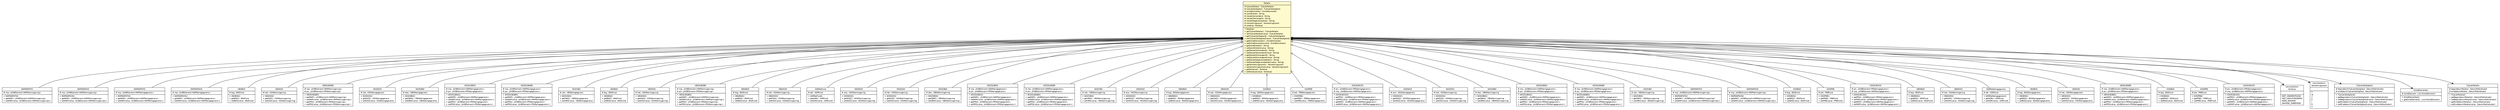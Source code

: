 #!/usr/local/bin/dot
#
# Class diagram 
# Generated by UMLGraph version R5_6-24-gf6e263 (http://www.umlgraph.org/)
#

digraph G {
	edge [fontname="Helvetica",fontsize=10,labelfontname="Helvetica",labelfontsize=10];
	node [fontname="Helvetica",fontsize=10,shape=plaintext];
	nodesep=0.25;
	ranksep=0.5;
	// nl.egem.stuf.sector.bg._0204.NNPAntwoord.NNPNNPHFD
	c186226 [label=<<table title="nl.egem.stuf.sector.bg._0204.NNPAntwoord.NNPNNPHFD" border="0" cellborder="1" cellspacing="0" cellpadding="2" port="p" href="./NNPAntwoord.NNPNNPHFD.html">
		<tr><td><table border="0" cellspacing="0" cellpadding="1">
<tr><td align="center" balign="center"> NNPNNPHFD </td></tr>
		</table></td></tr>
		<tr><td><table border="0" cellspacing="0" cellpadding="1">
<tr><td align="left" balign="left"> # nnp : JAXBElement&lt;NNPKennisgeving&gt; </td></tr>
		</table></td></tr>
		<tr><td><table border="0" cellspacing="0" cellpadding="1">
<tr><td align="left" balign="left"> + NNPNNPHFD() </td></tr>
<tr><td align="left" balign="left"> + getNNP() : JAXBElement&lt;NNPKennisgeving&gt; </td></tr>
<tr><td align="left" balign="left"> + setNNP(value : JAXBElement&lt;NNPKennisgeving&gt;) </td></tr>
		</table></td></tr>
		</table>>, URL="./NNPAntwoord.NNPNNPHFD.html", fontname="Helvetica", fontcolor="black", fontsize=10.0];
	// nl.egem.stuf.sector.bg._0204.NNPAntwoord.NNPNNPNVN
	c186227 [label=<<table title="nl.egem.stuf.sector.bg._0204.NNPAntwoord.NNPNNPNVN" border="0" cellborder="1" cellspacing="0" cellpadding="2" port="p" href="./NNPAntwoord.NNPNNPNVN.html">
		<tr><td><table border="0" cellspacing="0" cellpadding="1">
<tr><td align="center" balign="center"> NNPNNPNVN </td></tr>
		</table></td></tr>
		<tr><td><table border="0" cellspacing="0" cellpadding="1">
<tr><td align="left" balign="left"> # nnp : JAXBElement&lt;NNPKennisgeving&gt; </td></tr>
		</table></td></tr>
		<tr><td><table border="0" cellspacing="0" cellpadding="1">
<tr><td align="left" balign="left"> + NNPNNPNVN() </td></tr>
<tr><td align="left" balign="left"> + getNNP() : JAXBElement&lt;NNPKennisgeving&gt; </td></tr>
<tr><td align="left" balign="left"> + setNNP(value : JAXBElement&lt;NNPKennisgeving&gt;) </td></tr>
		</table></td></tr>
		</table>>, URL="./NNPAntwoord.NNPNNPNVN.html", fontname="Helvetica", fontcolor="black", fontsize=10.0];
	// nl.egem.stuf.sector.bg._0204.NNPKennisgeving.NNPNNPHFD
	c186241 [label=<<table title="nl.egem.stuf.sector.bg._0204.NNPKennisgeving.NNPNNPHFD" border="0" cellborder="1" cellspacing="0" cellpadding="2" port="p" href="./NNPKennisgeving.NNPNNPHFD.html">
		<tr><td><table border="0" cellspacing="0" cellpadding="1">
<tr><td align="center" balign="center"> NNPNNPHFD </td></tr>
		</table></td></tr>
		<tr><td><table border="0" cellspacing="0" cellpadding="1">
<tr><td align="left" balign="left"> # nnp : JAXBElement&lt;NNPKerngegevens&gt; </td></tr>
		</table></td></tr>
		<tr><td><table border="0" cellspacing="0" cellpadding="1">
<tr><td align="left" balign="left"> + NNPNNPHFD() </td></tr>
<tr><td align="left" balign="left"> + getNNP() : JAXBElement&lt;NNPKerngegevens&gt; </td></tr>
<tr><td align="left" balign="left"> + setNNP(value : JAXBElement&lt;NNPKerngegevens&gt;) </td></tr>
		</table></td></tr>
		</table>>, URL="./NNPKennisgeving.NNPNNPHFD.html", fontname="Helvetica", fontcolor="black", fontsize=10.0];
	// nl.egem.stuf.sector.bg._0204.NNPKennisgeving.NNPNNPNVN
	c186242 [label=<<table title="nl.egem.stuf.sector.bg._0204.NNPKennisgeving.NNPNNPNVN" border="0" cellborder="1" cellspacing="0" cellpadding="2" port="p" href="./NNPKennisgeving.NNPNNPNVN.html">
		<tr><td><table border="0" cellspacing="0" cellpadding="1">
<tr><td align="center" balign="center"> NNPNNPNVN </td></tr>
		</table></td></tr>
		<tr><td><table border="0" cellspacing="0" cellpadding="1">
<tr><td align="left" balign="left"> # nnp : JAXBElement&lt;NNPKerngegevens&gt; </td></tr>
		</table></td></tr>
		<tr><td><table border="0" cellspacing="0" cellpadding="1">
<tr><td align="left" balign="left"> + NNPNNPNVN() </td></tr>
<tr><td align="left" balign="left"> + getNNP() : JAXBElement&lt;NNPKerngegevens&gt; </td></tr>
<tr><td align="left" balign="left"> + setNNP(value : JAXBElement&lt;NNPKerngegevens&gt;) </td></tr>
		</table></td></tr>
		</table>>, URL="./NNPKennisgeving.NNPNNPNVN.html", fontname="Helvetica", fontcolor="black", fontsize=10.0];
	// nl.egem.stuf.sector.bg._0204.VBOVraag.VBOBSG
	c186251 [label=<<table title="nl.egem.stuf.sector.bg._0204.VBOVraag.VBOBSG" border="0" cellborder="1" cellspacing="0" cellpadding="2" port="p" href="./VBOVraag.VBOBSG.html">
		<tr><td><table border="0" cellspacing="0" cellpadding="1">
<tr><td align="center" balign="center"> VBOBSG </td></tr>
		</table></td></tr>
		<tr><td><table border="0" cellspacing="0" cellpadding="1">
<tr><td align="left" balign="left"> # bsg : BSGFund </td></tr>
		</table></td></tr>
		<tr><td><table border="0" cellspacing="0" cellpadding="1">
<tr><td align="left" balign="left"> + VBOBSG() </td></tr>
<tr><td align="left" balign="left"> + getBSG() : BSGFund </td></tr>
<tr><td align="left" balign="left"> + setBSG(value : BSGFund) </td></tr>
		</table></td></tr>
		</table>>, URL="./VBOVraag.VBOBSG.html", fontname="Helvetica", fontcolor="black", fontsize=10.0];
	// nl.egem.stuf.sector.bg._0204.VBOVraag.VBOKDO
	c186252 [label=<<table title="nl.egem.stuf.sector.bg._0204.VBOVraag.VBOKDO" border="0" cellborder="1" cellspacing="0" cellpadding="2" port="p" href="./VBOVraag.VBOKDO.html">
		<tr><td><table border="0" cellspacing="0" cellpadding="1">
<tr><td align="center" balign="center"> VBOKDO </td></tr>
		</table></td></tr>
		<tr><td><table border="0" cellspacing="0" cellpadding="1">
<tr><td align="left" balign="left"> # kdo : KDOKennisgeving </td></tr>
		</table></td></tr>
		<tr><td><table border="0" cellspacing="0" cellpadding="1">
<tr><td align="left" balign="left"> + VBOKDO() </td></tr>
<tr><td align="left" balign="left"> + getKDO() : KDOKennisgeving </td></tr>
<tr><td align="left" balign="left"> + setKDO(value : KDOKennisgeving) </td></tr>
		</table></td></tr>
		</table>>, URL="./VBOVraag.VBOKDO.html", fontname="Helvetica", fontcolor="black", fontsize=10.0];
	// nl.egem.stuf.sector.bg._0204.VBOVraag.VBOSUBGBR
	c186253 [label=<<table title="nl.egem.stuf.sector.bg._0204.VBOVraag.VBOSUBGBR" border="0" cellborder="1" cellspacing="0" cellpadding="2" port="p" href="./VBOVraag.VBOSUBGBR.html">
		<tr><td><table border="0" cellspacing="0" cellpadding="1">
<tr><td align="center" balign="center"> VBOSUBGBR </td></tr>
		</table></td></tr>
		<tr><td><table border="0" cellspacing="0" cellpadding="1">
<tr><td align="left" balign="left"> # nnp : JAXBElement&lt;NNPKennisgeving&gt; </td></tr>
<tr><td align="left" balign="left"> # prs : JAXBElement&lt;PRSKennisgeving&gt; </td></tr>
		</table></td></tr>
		<tr><td><table border="0" cellspacing="0" cellpadding="1">
<tr><td align="left" balign="left"> + VBOSUBGBR() </td></tr>
<tr><td align="left" balign="left"> + getNNP() : JAXBElement&lt;NNPKennisgeving&gt; </td></tr>
<tr><td align="left" balign="left"> + setNNP(value : JAXBElement&lt;NNPKennisgeving&gt;) </td></tr>
<tr><td align="left" balign="left"> + getPRS() : JAXBElement&lt;PRSKennisgeving&gt; </td></tr>
<tr><td align="left" balign="left"> + setPRS(value : JAXBElement&lt;PRSKennisgeving&gt;) </td></tr>
		</table></td></tr>
		</table>>, URL="./VBOVraag.VBOSUBGBR.html", fontname="Helvetica", fontcolor="black", fontsize=10.0];
	// nl.egem.stuf.sector.bg._0204.WOZKennisgeving.WOZKDO
	c186303 [label=<<table title="nl.egem.stuf.sector.bg._0204.WOZKennisgeving.WOZKDO" border="0" cellborder="1" cellspacing="0" cellpadding="2" port="p" href="./WOZKennisgeving.WOZKDO.html">
		<tr><td><table border="0" cellspacing="0" cellpadding="1">
<tr><td align="center" balign="center"> WOZKDO </td></tr>
		</table></td></tr>
		<tr><td><table border="0" cellspacing="0" cellpadding="1">
<tr><td align="left" balign="left"> # kdo : KDOKerngegevens </td></tr>
		</table></td></tr>
		<tr><td><table border="0" cellspacing="0" cellpadding="1">
<tr><td align="left" balign="left"> + WOZKDO() </td></tr>
<tr><td align="left" balign="left"> + getKDO() : KDOKerngegevens </td></tr>
<tr><td align="left" balign="left"> + setKDO(value : KDOKerngegevens) </td></tr>
		</table></td></tr>
		</table>>, URL="./WOZKennisgeving.WOZKDO.html", fontname="Helvetica", fontcolor="black", fontsize=10.0];
	// nl.egem.stuf.sector.bg._0204.WOZKennisgeving.WOZOBW
	c186304 [label=<<table title="nl.egem.stuf.sector.bg._0204.WOZKennisgeving.WOZOBW" border="0" cellborder="1" cellspacing="0" cellpadding="2" port="p" href="./WOZKennisgeving.WOZOBW.html">
		<tr><td><table border="0" cellspacing="0" cellpadding="1">
<tr><td align="center" balign="center"> WOZOBW </td></tr>
		</table></td></tr>
		<tr><td><table border="0" cellspacing="0" cellpadding="1">
<tr><td align="left" balign="left"> # obw : OBWKerngegevens </td></tr>
		</table></td></tr>
		<tr><td><table border="0" cellspacing="0" cellpadding="1">
<tr><td align="left" balign="left"> + WOZOBW() </td></tr>
<tr><td align="left" balign="left"> + getOBW() : OBWKerngegevens </td></tr>
<tr><td align="left" balign="left"> + setOBW(value : OBWKerngegevens) </td></tr>
		</table></td></tr>
		</table>>, URL="./WOZKennisgeving.WOZOBW.html", fontname="Helvetica", fontcolor="black", fontsize=10.0];
	// nl.egem.stuf.sector.bg._0204.WOZKennisgeving.WOZSUBEIG
	c186305 [label=<<table title="nl.egem.stuf.sector.bg._0204.WOZKennisgeving.WOZSUBEIG" border="0" cellborder="1" cellspacing="0" cellpadding="2" port="p" href="./WOZKennisgeving.WOZSUBEIG.html">
		<tr><td><table border="0" cellspacing="0" cellpadding="1">
<tr><td align="center" balign="center"> WOZSUBEIG </td></tr>
		</table></td></tr>
		<tr><td><table border="0" cellspacing="0" cellpadding="1">
<tr><td align="left" balign="left"> # nnp : JAXBElement&lt;NNPKerngegevens&gt; </td></tr>
<tr><td align="left" balign="left"> # prs : JAXBElement&lt;PRSKerngegevens&gt; </td></tr>
		</table></td></tr>
		<tr><td><table border="0" cellspacing="0" cellpadding="1">
<tr><td align="left" balign="left"> + WOZSUBEIG() </td></tr>
<tr><td align="left" balign="left"> + getNNP() : JAXBElement&lt;NNPKerngegevens&gt; </td></tr>
<tr><td align="left" balign="left"> + setNNP(value : JAXBElement&lt;NNPKerngegevens&gt;) </td></tr>
<tr><td align="left" balign="left"> + getPRS() : JAXBElement&lt;PRSKerngegevens&gt; </td></tr>
<tr><td align="left" balign="left"> + setPRS(value : JAXBElement&lt;PRSKerngegevens&gt;) </td></tr>
		</table></td></tr>
		</table>>, URL="./WOZKennisgeving.WOZSUBEIG.html", fontname="Helvetica", fontcolor="black", fontsize=10.0];
	// nl.egem.stuf.sector.bg._0204.WOZKennisgeving.WOZSUBGBR
	c186306 [label=<<table title="nl.egem.stuf.sector.bg._0204.WOZKennisgeving.WOZSUBGBR" border="0" cellborder="1" cellspacing="0" cellpadding="2" port="p" href="./WOZKennisgeving.WOZSUBGBR.html">
		<tr><td><table border="0" cellspacing="0" cellpadding="1">
<tr><td align="center" balign="center"> WOZSUBGBR </td></tr>
		</table></td></tr>
		<tr><td><table border="0" cellspacing="0" cellpadding="1">
<tr><td align="left" balign="left"> # nnp : JAXBElement&lt;NNPKerngegevens&gt; </td></tr>
<tr><td align="left" balign="left"> # prs : JAXBElement&lt;PRSKerngegevens&gt; </td></tr>
		</table></td></tr>
		<tr><td><table border="0" cellspacing="0" cellpadding="1">
<tr><td align="left" balign="left"> + WOZSUBGBR() </td></tr>
<tr><td align="left" balign="left"> + getNNP() : JAXBElement&lt;NNPKerngegevens&gt; </td></tr>
<tr><td align="left" balign="left"> + setNNP(value : JAXBElement&lt;NNPKerngegevens&gt;) </td></tr>
<tr><td align="left" balign="left"> + getPRS() : JAXBElement&lt;PRSKerngegevens&gt; </td></tr>
<tr><td align="left" balign="left"> + setPRS(value : JAXBElement&lt;PRSKerngegevens&gt;) </td></tr>
		</table></td></tr>
		</table>>, URL="./WOZKennisgeving.WOZSUBGBR.html", fontname="Helvetica", fontcolor="black", fontsize=10.0];
	// nl.egem.stuf.sector.bg._0204.WOZKennisgeving.WOZVBO
	c186307 [label=<<table title="nl.egem.stuf.sector.bg._0204.WOZKennisgeving.WOZVBO" border="0" cellborder="1" cellspacing="0" cellpadding="2" port="p" href="./WOZKennisgeving.WOZVBO.html">
		<tr><td><table border="0" cellspacing="0" cellpadding="1">
<tr><td align="center" balign="center"> WOZVBO </td></tr>
		</table></td></tr>
		<tr><td><table border="0" cellspacing="0" cellpadding="1">
<tr><td align="left" balign="left"> # vbo : VBOKerngegevens </td></tr>
		</table></td></tr>
		<tr><td><table border="0" cellspacing="0" cellpadding="1">
<tr><td align="left" balign="left"> + WOZVBO() </td></tr>
<tr><td align="left" balign="left"> + getVBO() : VBOKerngegevens </td></tr>
<tr><td align="left" balign="left"> + setVBO(value : VBOKerngegevens) </td></tr>
		</table></td></tr>
		</table>>, URL="./WOZKennisgeving.WOZVBO.html", fontname="Helvetica", fontcolor="black", fontsize=10.0];
	// nl.egem.stuf.sector.bg._0204.VBOAntwoord.VBOBSG
	c186309 [label=<<table title="nl.egem.stuf.sector.bg._0204.VBOAntwoord.VBOBSG" border="0" cellborder="1" cellspacing="0" cellpadding="2" port="p" href="./VBOAntwoord.VBOBSG.html">
		<tr><td><table border="0" cellspacing="0" cellpadding="1">
<tr><td align="center" balign="center"> VBOBSG </td></tr>
		</table></td></tr>
		<tr><td><table border="0" cellspacing="0" cellpadding="1">
<tr><td align="left" balign="left"> # bsg : BSGFund </td></tr>
		</table></td></tr>
		<tr><td><table border="0" cellspacing="0" cellpadding="1">
<tr><td align="left" balign="left"> + VBOBSG() </td></tr>
<tr><td align="left" balign="left"> + getBSG() : BSGFund </td></tr>
<tr><td align="left" balign="left"> + setBSG(value : BSGFund) </td></tr>
		</table></td></tr>
		</table>>, URL="./VBOAntwoord.VBOBSG.html", fontname="Helvetica", fontcolor="black", fontsize=10.0];
	// nl.egem.stuf.sector.bg._0204.VBOAntwoord.VBOKDO
	c186310 [label=<<table title="nl.egem.stuf.sector.bg._0204.VBOAntwoord.VBOKDO" border="0" cellborder="1" cellspacing="0" cellpadding="2" port="p" href="./VBOAntwoord.VBOKDO.html">
		<tr><td><table border="0" cellspacing="0" cellpadding="1">
<tr><td align="center" balign="center"> VBOKDO </td></tr>
		</table></td></tr>
		<tr><td><table border="0" cellspacing="0" cellpadding="1">
<tr><td align="left" balign="left"> # kdo : KDOKennisgeving </td></tr>
		</table></td></tr>
		<tr><td><table border="0" cellspacing="0" cellpadding="1">
<tr><td align="left" balign="left"> + VBOKDO() </td></tr>
<tr><td align="left" balign="left"> + getKDO() : KDOKennisgeving </td></tr>
<tr><td align="left" balign="left"> + setKDO(value : KDOKennisgeving) </td></tr>
		</table></td></tr>
		</table>>, URL="./VBOAntwoord.VBOKDO.html", fontname="Helvetica", fontcolor="black", fontsize=10.0];
	// nl.egem.stuf.sector.bg._0204.VBOAntwoord.VBOSUBGBR
	c186311 [label=<<table title="nl.egem.stuf.sector.bg._0204.VBOAntwoord.VBOSUBGBR" border="0" cellborder="1" cellspacing="0" cellpadding="2" port="p" href="./VBOAntwoord.VBOSUBGBR.html">
		<tr><td><table border="0" cellspacing="0" cellpadding="1">
<tr><td align="center" balign="center"> VBOSUBGBR </td></tr>
		</table></td></tr>
		<tr><td><table border="0" cellspacing="0" cellpadding="1">
<tr><td align="left" balign="left"> # nnp : JAXBElement&lt;NNPKennisgeving&gt; </td></tr>
<tr><td align="left" balign="left"> # prs : JAXBElement&lt;PRSKennisgeving&gt; </td></tr>
		</table></td></tr>
		<tr><td><table border="0" cellspacing="0" cellpadding="1">
<tr><td align="left" balign="left"> + VBOSUBGBR() </td></tr>
<tr><td align="left" balign="left"> + getNNP() : JAXBElement&lt;NNPKennisgeving&gt; </td></tr>
<tr><td align="left" balign="left"> + setNNP(value : JAXBElement&lt;NNPKennisgeving&gt;) </td></tr>
<tr><td align="left" balign="left"> + getPRS() : JAXBElement&lt;PRSKennisgeving&gt; </td></tr>
<tr><td align="left" balign="left"> + setPRS(value : JAXBElement&lt;PRSKennisgeving&gt;) </td></tr>
		</table></td></tr>
		</table>>, URL="./VBOAntwoord.VBOSUBGBR.html", fontname="Helvetica", fontcolor="black", fontsize=10.0];
	// nl.egem.stuf.sector.bg._0204.OBWAntwoord.OBWBSG
	c186314 [label=<<table title="nl.egem.stuf.sector.bg._0204.OBWAntwoord.OBWBSG" border="0" cellborder="1" cellspacing="0" cellpadding="2" port="p" href="./OBWAntwoord.OBWBSG.html">
		<tr><td><table border="0" cellspacing="0" cellpadding="1">
<tr><td align="center" balign="center"> OBWBSG </td></tr>
		</table></td></tr>
		<tr><td><table border="0" cellspacing="0" cellpadding="1">
<tr><td align="left" balign="left"> # bsg : BSGFund </td></tr>
		</table></td></tr>
		<tr><td><table border="0" cellspacing="0" cellpadding="1">
<tr><td align="left" balign="left"> + OBWBSG() </td></tr>
<tr><td align="left" balign="left"> + getBSG() : BSGFund </td></tr>
<tr><td align="left" balign="left"> + setBSG(value : BSGFund) </td></tr>
		</table></td></tr>
		</table>>, URL="./OBWAntwoord.OBWBSG.html", fontname="Helvetica", fontcolor="black", fontsize=10.0];
	// nl.egem.stuf.sector.bg._0204.OBWAntwoord.OBWKDO
	c186315 [label=<<table title="nl.egem.stuf.sector.bg._0204.OBWAntwoord.OBWKDO" border="0" cellborder="1" cellspacing="0" cellpadding="2" port="p" href="./OBWAntwoord.OBWKDO.html">
		<tr><td><table border="0" cellspacing="0" cellpadding="1">
<tr><td align="center" balign="center"> OBWKDO </td></tr>
		</table></td></tr>
		<tr><td><table border="0" cellspacing="0" cellpadding="1">
<tr><td align="left" balign="left"> # kdo : KDOKennisgeving </td></tr>
		</table></td></tr>
		<tr><td><table border="0" cellspacing="0" cellpadding="1">
<tr><td align="left" balign="left"> + OBWKDO() </td></tr>
<tr><td align="left" balign="left"> + getKDO() : KDOKennisgeving </td></tr>
<tr><td align="left" balign="left"> + setKDO(value : KDOKennisgeving) </td></tr>
		</table></td></tr>
		</table>>, URL="./OBWAntwoord.OBWKDO.html", fontname="Helvetica", fontcolor="black", fontsize=10.0];
	// nl.egem.stuf.sector.bg._0204.ADRRelFund
	c186330 [label=<<table title="nl.egem.stuf.sector.bg._0204.ADRRelFund" border="0" cellborder="1" cellspacing="0" cellpadding="2" port="p" href="./ADRRelFund.html">
		<tr><td><table border="0" cellspacing="0" cellpadding="1">
<tr><td align="center" balign="center"> ADRRelFund </td></tr>
		</table></td></tr>
		<tr><td><table border="0" cellspacing="0" cellpadding="1">
<tr><td align="left" balign="left"> # adr : ADRFund </td></tr>
		</table></td></tr>
		<tr><td><table border="0" cellspacing="0" cellpadding="1">
<tr><td align="left" balign="left"> + ADRRelFund() </td></tr>
<tr><td align="left" balign="left"> + getADR() : ADRFund </td></tr>
<tr><td align="left" balign="left"> + setADR(value : ADRFund) </td></tr>
		</table></td></tr>
		</table>>, URL="./ADRRelFund.html", fontname="Helvetica", fontcolor="black", fontsize=10.0];
	// nl.egem.stuf.sector.bg._0204.HHDAntwoord.HDDWOZ
	c186385 [label=<<table title="nl.egem.stuf.sector.bg._0204.HHDAntwoord.HDDWOZ" border="0" cellborder="1" cellspacing="0" cellpadding="2" port="p" href="./HHDAntwoord.HDDWOZ.html">
		<tr><td><table border="0" cellspacing="0" cellpadding="1">
<tr><td align="center" balign="center"> HDDWOZ </td></tr>
		</table></td></tr>
		<tr><td><table border="0" cellspacing="0" cellpadding="1">
<tr><td align="left" balign="left"> # woz : WOZKennisgeving </td></tr>
		</table></td></tr>
		<tr><td><table border="0" cellspacing="0" cellpadding="1">
<tr><td align="left" balign="left"> + HDDWOZ() </td></tr>
<tr><td align="left" balign="left"> + getWOZ() : WOZKennisgeving </td></tr>
<tr><td align="left" balign="left"> + setWOZ(value : WOZKennisgeving) </td></tr>
		</table></td></tr>
		</table>>, URL="./HHDAntwoord.HDDWOZ.html", fontname="Helvetica", fontcolor="black", fontsize=10.0];
	// nl.egem.stuf.sector.bg._0204.WOZAntwoord.WOZKDO
	c186389 [label=<<table title="nl.egem.stuf.sector.bg._0204.WOZAntwoord.WOZKDO" border="0" cellborder="1" cellspacing="0" cellpadding="2" port="p" href="./WOZAntwoord.WOZKDO.html">
		<tr><td><table border="0" cellspacing="0" cellpadding="1">
<tr><td align="center" balign="center"> WOZKDO </td></tr>
		</table></td></tr>
		<tr><td><table border="0" cellspacing="0" cellpadding="1">
<tr><td align="left" balign="left"> # kdo : KDOKennisgeving </td></tr>
		</table></td></tr>
		<tr><td><table border="0" cellspacing="0" cellpadding="1">
<tr><td align="left" balign="left"> + WOZKDO() </td></tr>
<tr><td align="left" balign="left"> + getKDO() : KDOKennisgeving </td></tr>
<tr><td align="left" balign="left"> + setKDO(value : KDOKennisgeving) </td></tr>
		</table></td></tr>
		</table>>, URL="./WOZAntwoord.WOZKDO.html", fontname="Helvetica", fontcolor="black", fontsize=10.0];
	// nl.egem.stuf.sector.bg._0204.WOZAntwoord.WOZOBW
	c186390 [label=<<table title="nl.egem.stuf.sector.bg._0204.WOZAntwoord.WOZOBW" border="0" cellborder="1" cellspacing="0" cellpadding="2" port="p" href="./WOZAntwoord.WOZOBW.html">
		<tr><td><table border="0" cellspacing="0" cellpadding="1">
<tr><td align="center" balign="center"> WOZOBW </td></tr>
		</table></td></tr>
		<tr><td><table border="0" cellspacing="0" cellpadding="1">
<tr><td align="left" balign="left"> # obw : OBWKennisgeving </td></tr>
		</table></td></tr>
		<tr><td><table border="0" cellspacing="0" cellpadding="1">
<tr><td align="left" balign="left"> + WOZOBW() </td></tr>
<tr><td align="left" balign="left"> + getOBW() : OBWKennisgeving </td></tr>
<tr><td align="left" balign="left"> + setOBW(value : OBWKennisgeving) </td></tr>
		</table></td></tr>
		</table>>, URL="./WOZAntwoord.WOZOBW.html", fontname="Helvetica", fontcolor="black", fontsize=10.0];
	// nl.egem.stuf.sector.bg._0204.WOZAntwoord.WOZSUBEIG
	c186391 [label=<<table title="nl.egem.stuf.sector.bg._0204.WOZAntwoord.WOZSUBEIG" border="0" cellborder="1" cellspacing="0" cellpadding="2" port="p" href="./WOZAntwoord.WOZSUBEIG.html">
		<tr><td><table border="0" cellspacing="0" cellpadding="1">
<tr><td align="center" balign="center"> WOZSUBEIG </td></tr>
		</table></td></tr>
		<tr><td><table border="0" cellspacing="0" cellpadding="1">
<tr><td align="left" balign="left"> # nnp : JAXBElement&lt;NNPKerngegevens&gt; </td></tr>
<tr><td align="left" balign="left"> # prs : JAXBElement&lt;PRSKerngegevens&gt; </td></tr>
		</table></td></tr>
		<tr><td><table border="0" cellspacing="0" cellpadding="1">
<tr><td align="left" balign="left"> + WOZSUBEIG() </td></tr>
<tr><td align="left" balign="left"> + getNNP() : JAXBElement&lt;NNPKerngegevens&gt; </td></tr>
<tr><td align="left" balign="left"> + setNNP(value : JAXBElement&lt;NNPKerngegevens&gt;) </td></tr>
<tr><td align="left" balign="left"> + getPRS() : JAXBElement&lt;PRSKerngegevens&gt; </td></tr>
<tr><td align="left" balign="left"> + setPRS(value : JAXBElement&lt;PRSKerngegevens&gt;) </td></tr>
		</table></td></tr>
		</table>>, URL="./WOZAntwoord.WOZSUBEIG.html", fontname="Helvetica", fontcolor="black", fontsize=10.0];
	// nl.egem.stuf.sector.bg._0204.WOZAntwoord.WOZSUBGBR
	c186392 [label=<<table title="nl.egem.stuf.sector.bg._0204.WOZAntwoord.WOZSUBGBR" border="0" cellborder="1" cellspacing="0" cellpadding="2" port="p" href="./WOZAntwoord.WOZSUBGBR.html">
		<tr><td><table border="0" cellspacing="0" cellpadding="1">
<tr><td align="center" balign="center"> WOZSUBGBR </td></tr>
		</table></td></tr>
		<tr><td><table border="0" cellspacing="0" cellpadding="1">
<tr><td align="left" balign="left"> # nnp : JAXBElement&lt;NNPKerngegevens&gt; </td></tr>
<tr><td align="left" balign="left"> # prs : JAXBElement&lt;PRSKerngegevens&gt; </td></tr>
		</table></td></tr>
		<tr><td><table border="0" cellspacing="0" cellpadding="1">
<tr><td align="left" balign="left"> + WOZSUBGBR() </td></tr>
<tr><td align="left" balign="left"> + getNNP() : JAXBElement&lt;NNPKerngegevens&gt; </td></tr>
<tr><td align="left" balign="left"> + setNNP(value : JAXBElement&lt;NNPKerngegevens&gt;) </td></tr>
<tr><td align="left" balign="left"> + getPRS() : JAXBElement&lt;PRSKerngegevens&gt; </td></tr>
<tr><td align="left" balign="left"> + setPRS(value : JAXBElement&lt;PRSKerngegevens&gt;) </td></tr>
		</table></td></tr>
		</table>>, URL="./WOZAntwoord.WOZSUBGBR.html", fontname="Helvetica", fontcolor="black", fontsize=10.0];
	// nl.egem.stuf.sector.bg._0204.WOZAntwoord.WOZVBO
	c186393 [label=<<table title="nl.egem.stuf.sector.bg._0204.WOZAntwoord.WOZVBO" border="0" cellborder="1" cellspacing="0" cellpadding="2" port="p" href="./WOZAntwoord.WOZVBO.html">
		<tr><td><table border="0" cellspacing="0" cellpadding="1">
<tr><td align="center" balign="center"> WOZVBO </td></tr>
		</table></td></tr>
		<tr><td><table border="0" cellspacing="0" cellpadding="1">
<tr><td align="left" balign="left"> # vbo : VBOKennisgeving </td></tr>
		</table></td></tr>
		<tr><td><table border="0" cellspacing="0" cellpadding="1">
<tr><td align="left" balign="left"> + WOZVBO() </td></tr>
<tr><td align="left" balign="left"> + getVBO() : VBOKennisgeving </td></tr>
<tr><td align="left" balign="left"> + setVBO(value : VBOKennisgeving) </td></tr>
		</table></td></tr>
		</table>>, URL="./WOZAntwoord.WOZVBO.html", fontname="Helvetica", fontcolor="black", fontsize=10.0];
	// nl.egem.stuf.sector.bg._0204.HHDVraag.HDDWOZ
	c186397 [label=<<table title="nl.egem.stuf.sector.bg._0204.HHDVraag.HDDWOZ" border="0" cellborder="1" cellspacing="0" cellpadding="2" port="p" href="./HHDVraag.HDDWOZ.html">
		<tr><td><table border="0" cellspacing="0" cellpadding="1">
<tr><td align="center" balign="center"> HDDWOZ </td></tr>
		</table></td></tr>
		<tr><td><table border="0" cellspacing="0" cellpadding="1">
<tr><td align="left" balign="left"> # woz : WOZKennisgeving </td></tr>
		</table></td></tr>
		<tr><td><table border="0" cellspacing="0" cellpadding="1">
<tr><td align="left" balign="left"> + HDDWOZ() </td></tr>
<tr><td align="left" balign="left"> + getWOZ() : WOZKennisgeving </td></tr>
<tr><td align="left" balign="left"> + setWOZ(value : WOZKennisgeving) </td></tr>
		</table></td></tr>
		</table>>, URL="./HHDVraag.HDDWOZ.html", fontname="Helvetica", fontcolor="black", fontsize=10.0];
	// nl.egem.stuf.sector.bg._0204.OBWKennisgeving.OBWBSG
	c186411 [label=<<table title="nl.egem.stuf.sector.bg._0204.OBWKennisgeving.OBWBSG" border="0" cellborder="1" cellspacing="0" cellpadding="2" port="p" href="./OBWKennisgeving.OBWBSG.html">
		<tr><td><table border="0" cellspacing="0" cellpadding="1">
<tr><td align="center" balign="center"> OBWBSG </td></tr>
		</table></td></tr>
		<tr><td><table border="0" cellspacing="0" cellpadding="1">
<tr><td align="left" balign="left"> # bsg : BSGKerngegevens </td></tr>
		</table></td></tr>
		<tr><td><table border="0" cellspacing="0" cellpadding="1">
<tr><td align="left" balign="left"> + OBWBSG() </td></tr>
<tr><td align="left" balign="left"> + getBSG() : BSGKerngegevens </td></tr>
<tr><td align="left" balign="left"> + setBSG(value : BSGKerngegevens) </td></tr>
		</table></td></tr>
		</table>>, URL="./OBWKennisgeving.OBWBSG.html", fontname="Helvetica", fontcolor="black", fontsize=10.0];
	// nl.egem.stuf.sector.bg._0204.OBWKennisgeving.OBWKDO
	c186412 [label=<<table title="nl.egem.stuf.sector.bg._0204.OBWKennisgeving.OBWKDO" border="0" cellborder="1" cellspacing="0" cellpadding="2" port="p" href="./OBWKennisgeving.OBWKDO.html">
		<tr><td><table border="0" cellspacing="0" cellpadding="1">
<tr><td align="center" balign="center"> OBWKDO </td></tr>
		</table></td></tr>
		<tr><td><table border="0" cellspacing="0" cellpadding="1">
<tr><td align="left" balign="left"> # kdo : KDOKerngegevens </td></tr>
		</table></td></tr>
		<tr><td><table border="0" cellspacing="0" cellpadding="1">
<tr><td align="left" balign="left"> + OBWKDO() </td></tr>
<tr><td align="left" balign="left"> + getKDO() : KDOKerngegevens </td></tr>
<tr><td align="left" balign="left"> + setKDO(value : KDOKerngegevens) </td></tr>
		</table></td></tr>
		</table>>, URL="./OBWKennisgeving.OBWKDO.html", fontname="Helvetica", fontcolor="black", fontsize=10.0];
	// nl.egem.stuf.sector.bg._0204.KDOKennisgeving.KDOBSG
	c186417 [label=<<table title="nl.egem.stuf.sector.bg._0204.KDOKennisgeving.KDOBSG" border="0" cellborder="1" cellspacing="0" cellpadding="2" port="p" href="./KDOKennisgeving.KDOBSG.html">
		<tr><td><table border="0" cellspacing="0" cellpadding="1">
<tr><td align="center" balign="center"> KDOBSG </td></tr>
		</table></td></tr>
		<tr><td><table border="0" cellspacing="0" cellpadding="1">
<tr><td align="left" balign="left"> # bsg : BSGKerngegevens </td></tr>
		</table></td></tr>
		<tr><td><table border="0" cellspacing="0" cellpadding="1">
<tr><td align="left" balign="left"> + KDOBSG() </td></tr>
<tr><td align="left" balign="left"> + getBSG() : BSGKerngegevens </td></tr>
<tr><td align="left" balign="left"> + setBSG(value : BSGKerngegevens) </td></tr>
		</table></td></tr>
		</table>>, URL="./KDOKennisgeving.KDOBSG.html", fontname="Helvetica", fontcolor="black", fontsize=10.0];
	// nl.egem.stuf.sector.bg._0204.KDOKennisgeving.KDOPRB
	c186419 [label=<<table title="nl.egem.stuf.sector.bg._0204.KDOKennisgeving.KDOPRB" border="0" cellborder="1" cellspacing="0" cellpadding="2" port="p" href="./KDOKennisgeving.KDOPRB.html">
		<tr><td><table border="0" cellspacing="0" cellpadding="1">
<tr><td align="center" balign="center"> KDOPRB </td></tr>
		</table></td></tr>
		<tr><td><table border="0" cellspacing="0" cellpadding="1">
<tr><td align="left" balign="left"> # prb : PRBKerngegevens </td></tr>
		</table></td></tr>
		<tr><td><table border="0" cellspacing="0" cellpadding="1">
<tr><td align="left" balign="left"> + KDOPRB() </td></tr>
<tr><td align="left" balign="left"> + getPRB() : PRBKerngegevens </td></tr>
<tr><td align="left" balign="left"> + setPRB(value : PRBKerngegevens) </td></tr>
		</table></td></tr>
		</table>>, URL="./KDOKennisgeving.KDOPRB.html", fontname="Helvetica", fontcolor="black", fontsize=10.0];
	// nl.egem.stuf.sector.bg._0204.KDOKennisgeving.KDOSUBVZG
	c186420 [label=<<table title="nl.egem.stuf.sector.bg._0204.KDOKennisgeving.KDOSUBVZG" border="0" cellborder="1" cellspacing="0" cellpadding="2" port="p" href="./KDOKennisgeving.KDOSUBVZG.html">
		<tr><td><table border="0" cellspacing="0" cellpadding="1">
<tr><td align="center" balign="center"> KDOSUBVZG </td></tr>
		</table></td></tr>
		<tr><td><table border="0" cellspacing="0" cellpadding="1">
<tr><td align="left" balign="left"> # prs : JAXBElement&lt;PRSKerngegevens&gt; </td></tr>
<tr><td align="left" balign="left"> # nnp : JAXBElement&lt;NNPKerngegevens&gt; </td></tr>
		</table></td></tr>
		<tr><td><table border="0" cellspacing="0" cellpadding="1">
<tr><td align="left" balign="left"> + KDOSUBVZG() </td></tr>
<tr><td align="left" balign="left"> + getPRS() : JAXBElement&lt;PRSKerngegevens&gt; </td></tr>
<tr><td align="left" balign="left"> + setPRS(value : JAXBElement&lt;PRSKerngegevens&gt;) </td></tr>
<tr><td align="left" balign="left"> + getNNP() : JAXBElement&lt;NNPKerngegevens&gt; </td></tr>
<tr><td align="left" balign="left"> + setNNP(value : JAXBElement&lt;NNPKerngegevens&gt;) </td></tr>
		</table></td></tr>
		</table>>, URL="./KDOKennisgeving.KDOSUBVZG.html", fontname="Helvetica", fontcolor="black", fontsize=10.0];
	// nl.egem.stuf.sector.bg._0204.HHDKennisgeving.HDDWOZ
	c186424 [label=<<table title="nl.egem.stuf.sector.bg._0204.HHDKennisgeving.HDDWOZ" border="0" cellborder="1" cellspacing="0" cellpadding="2" port="p" href="./HHDKennisgeving.HDDWOZ.html">
		<tr><td><table border="0" cellspacing="0" cellpadding="1">
<tr><td align="center" balign="center"> HDDWOZ </td></tr>
		</table></td></tr>
		<tr><td><table border="0" cellspacing="0" cellpadding="1">
<tr><td align="left" balign="left"> # woz : WOZKerngegevens </td></tr>
		</table></td></tr>
		<tr><td><table border="0" cellspacing="0" cellpadding="1">
<tr><td align="left" balign="left"> + HDDWOZ() </td></tr>
<tr><td align="left" balign="left"> + getWOZ() : WOZKerngegevens </td></tr>
<tr><td align="left" balign="left"> + setWOZ(value : WOZKerngegevens) </td></tr>
		</table></td></tr>
		</table>>, URL="./HHDKennisgeving.HDDWOZ.html", fontname="Helvetica", fontcolor="black", fontsize=10.0];
	// nl.egem.stuf.sector.bg._0204.WOZVraag.WOZKDO
	c186452 [label=<<table title="nl.egem.stuf.sector.bg._0204.WOZVraag.WOZKDO" border="0" cellborder="1" cellspacing="0" cellpadding="2" port="p" href="./WOZVraag.WOZKDO.html">
		<tr><td><table border="0" cellspacing="0" cellpadding="1">
<tr><td align="center" balign="center"> WOZKDO </td></tr>
		</table></td></tr>
		<tr><td><table border="0" cellspacing="0" cellpadding="1">
<tr><td align="left" balign="left"> # kdo : KDOKennisgeving </td></tr>
		</table></td></tr>
		<tr><td><table border="0" cellspacing="0" cellpadding="1">
<tr><td align="left" balign="left"> + WOZKDO() </td></tr>
<tr><td align="left" balign="left"> + getKDO() : KDOKennisgeving </td></tr>
<tr><td align="left" balign="left"> + setKDO(value : KDOKennisgeving) </td></tr>
		</table></td></tr>
		</table>>, URL="./WOZVraag.WOZKDO.html", fontname="Helvetica", fontcolor="black", fontsize=10.0];
	// nl.egem.stuf.sector.bg._0204.WOZVraag.WOZOBW
	c186453 [label=<<table title="nl.egem.stuf.sector.bg._0204.WOZVraag.WOZOBW" border="0" cellborder="1" cellspacing="0" cellpadding="2" port="p" href="./WOZVraag.WOZOBW.html">
		<tr><td><table border="0" cellspacing="0" cellpadding="1">
<tr><td align="center" balign="center"> WOZOBW </td></tr>
		</table></td></tr>
		<tr><td><table border="0" cellspacing="0" cellpadding="1">
<tr><td align="left" balign="left"> # obw : OBWKennisgeving </td></tr>
		</table></td></tr>
		<tr><td><table border="0" cellspacing="0" cellpadding="1">
<tr><td align="left" balign="left"> + WOZOBW() </td></tr>
<tr><td align="left" balign="left"> + getOBW() : OBWKennisgeving </td></tr>
<tr><td align="left" balign="left"> + setOBW(value : OBWKennisgeving) </td></tr>
		</table></td></tr>
		</table>>, URL="./WOZVraag.WOZOBW.html", fontname="Helvetica", fontcolor="black", fontsize=10.0];
	// nl.egem.stuf.sector.bg._0204.WOZVraag.WOZSUBEIG
	c186454 [label=<<table title="nl.egem.stuf.sector.bg._0204.WOZVraag.WOZSUBEIG" border="0" cellborder="1" cellspacing="0" cellpadding="2" port="p" href="./WOZVraag.WOZSUBEIG.html">
		<tr><td><table border="0" cellspacing="0" cellpadding="1">
<tr><td align="center" balign="center"> WOZSUBEIG </td></tr>
		</table></td></tr>
		<tr><td><table border="0" cellspacing="0" cellpadding="1">
<tr><td align="left" balign="left"> # nnp : JAXBElement&lt;NNPKerngegevens&gt; </td></tr>
<tr><td align="left" balign="left"> # prs : JAXBElement&lt;PRSKerngegevens&gt; </td></tr>
		</table></td></tr>
		<tr><td><table border="0" cellspacing="0" cellpadding="1">
<tr><td align="left" balign="left"> + WOZSUBEIG() </td></tr>
<tr><td align="left" balign="left"> + getNNP() : JAXBElement&lt;NNPKerngegevens&gt; </td></tr>
<tr><td align="left" balign="left"> + setNNP(value : JAXBElement&lt;NNPKerngegevens&gt;) </td></tr>
<tr><td align="left" balign="left"> + getPRS() : JAXBElement&lt;PRSKerngegevens&gt; </td></tr>
<tr><td align="left" balign="left"> + setPRS(value : JAXBElement&lt;PRSKerngegevens&gt;) </td></tr>
		</table></td></tr>
		</table>>, URL="./WOZVraag.WOZSUBEIG.html", fontname="Helvetica", fontcolor="black", fontsize=10.0];
	// nl.egem.stuf.sector.bg._0204.WOZVraag.WOZSUBGBR
	c186455 [label=<<table title="nl.egem.stuf.sector.bg._0204.WOZVraag.WOZSUBGBR" border="0" cellborder="1" cellspacing="0" cellpadding="2" port="p" href="./WOZVraag.WOZSUBGBR.html">
		<tr><td><table border="0" cellspacing="0" cellpadding="1">
<tr><td align="center" balign="center"> WOZSUBGBR </td></tr>
		</table></td></tr>
		<tr><td><table border="0" cellspacing="0" cellpadding="1">
<tr><td align="left" balign="left"> # nnp : JAXBElement&lt;NNPKerngegevens&gt; </td></tr>
<tr><td align="left" balign="left"> # prs : JAXBElement&lt;PRSKerngegevens&gt; </td></tr>
		</table></td></tr>
		<tr><td><table border="0" cellspacing="0" cellpadding="1">
<tr><td align="left" balign="left"> + WOZSUBGBR() </td></tr>
<tr><td align="left" balign="left"> + getNNP() : JAXBElement&lt;NNPKerngegevens&gt; </td></tr>
<tr><td align="left" balign="left"> + setNNP(value : JAXBElement&lt;NNPKerngegevens&gt;) </td></tr>
<tr><td align="left" balign="left"> + getPRS() : JAXBElement&lt;PRSKerngegevens&gt; </td></tr>
<tr><td align="left" balign="left"> + setPRS(value : JAXBElement&lt;PRSKerngegevens&gt;) </td></tr>
		</table></td></tr>
		</table>>, URL="./WOZVraag.WOZSUBGBR.html", fontname="Helvetica", fontcolor="black", fontsize=10.0];
	// nl.egem.stuf.sector.bg._0204.WOZVraag.WOZVBO
	c186456 [label=<<table title="nl.egem.stuf.sector.bg._0204.WOZVraag.WOZVBO" border="0" cellborder="1" cellspacing="0" cellpadding="2" port="p" href="./WOZVraag.WOZVBO.html">
		<tr><td><table border="0" cellspacing="0" cellpadding="1">
<tr><td align="center" balign="center"> WOZVBO </td></tr>
		</table></td></tr>
		<tr><td><table border="0" cellspacing="0" cellpadding="1">
<tr><td align="left" balign="left"> # vbo : VBOKennisgeving </td></tr>
		</table></td></tr>
		<tr><td><table border="0" cellspacing="0" cellpadding="1">
<tr><td align="left" balign="left"> + WOZVBO() </td></tr>
<tr><td align="left" balign="left"> + getVBO() : VBOKennisgeving </td></tr>
<tr><td align="left" balign="left"> + setVBO(value : VBOKennisgeving) </td></tr>
		</table></td></tr>
		</table>>, URL="./WOZVraag.WOZVBO.html", fontname="Helvetica", fontcolor="black", fontsize=10.0];
	// nl.egem.stuf.sector.bg._0204.NNPVraag.NNPNNPHFD
	c186465 [label=<<table title="nl.egem.stuf.sector.bg._0204.NNPVraag.NNPNNPHFD" border="0" cellborder="1" cellspacing="0" cellpadding="2" port="p" href="./NNPVraag.NNPNNPHFD.html">
		<tr><td><table border="0" cellspacing="0" cellpadding="1">
<tr><td align="center" balign="center"> NNPNNPHFD </td></tr>
		</table></td></tr>
		<tr><td><table border="0" cellspacing="0" cellpadding="1">
<tr><td align="left" balign="left"> # nnp : JAXBElement&lt;NNPKennisgeving&gt; </td></tr>
		</table></td></tr>
		<tr><td><table border="0" cellspacing="0" cellpadding="1">
<tr><td align="left" balign="left"> + NNPNNPHFD() </td></tr>
<tr><td align="left" balign="left"> + getNNP() : JAXBElement&lt;NNPKennisgeving&gt; </td></tr>
<tr><td align="left" balign="left"> + setNNP(value : JAXBElement&lt;NNPKennisgeving&gt;) </td></tr>
		</table></td></tr>
		</table>>, URL="./NNPVraag.NNPNNPHFD.html", fontname="Helvetica", fontcolor="black", fontsize=10.0];
	// nl.egem.stuf.sector.bg._0204.NNPVraag.NNPNNPNVN
	c186466 [label=<<table title="nl.egem.stuf.sector.bg._0204.NNPVraag.NNPNNPNVN" border="0" cellborder="1" cellspacing="0" cellpadding="2" port="p" href="./NNPVraag.NNPNNPNVN.html">
		<tr><td><table border="0" cellspacing="0" cellpadding="1">
<tr><td align="center" balign="center"> NNPNNPNVN </td></tr>
		</table></td></tr>
		<tr><td><table border="0" cellspacing="0" cellpadding="1">
<tr><td align="left" balign="left"> # nnp : JAXBElement&lt;NNPKennisgeving&gt; </td></tr>
		</table></td></tr>
		<tr><td><table border="0" cellspacing="0" cellpadding="1">
<tr><td align="left" balign="left"> + NNPNNPNVN() </td></tr>
<tr><td align="left" balign="left"> + getNNP() : JAXBElement&lt;NNPKennisgeving&gt; </td></tr>
<tr><td align="left" balign="left"> + setNNP(value : JAXBElement&lt;NNPKennisgeving&gt;) </td></tr>
		</table></td></tr>
		</table>>, URL="./NNPVraag.NNPNNPNVN.html", fontname="Helvetica", fontcolor="black", fontsize=10.0];
	// nl.egem.stuf.sector.bg._0204.KDOAntwoord.KDOBSG
	c186495 [label=<<table title="nl.egem.stuf.sector.bg._0204.KDOAntwoord.KDOBSG" border="0" cellborder="1" cellspacing="0" cellpadding="2" port="p" href="./KDOAntwoord.KDOBSG.html">
		<tr><td><table border="0" cellspacing="0" cellpadding="1">
<tr><td align="center" balign="center"> KDOBSG </td></tr>
		</table></td></tr>
		<tr><td><table border="0" cellspacing="0" cellpadding="1">
<tr><td align="left" balign="left"> # bsg : BSGFund </td></tr>
		</table></td></tr>
		<tr><td><table border="0" cellspacing="0" cellpadding="1">
<tr><td align="left" balign="left"> + KDOBSG() </td></tr>
<tr><td align="left" balign="left"> + getBSG() : BSGFund </td></tr>
<tr><td align="left" balign="left"> + setBSG(value : BSGFund) </td></tr>
		</table></td></tr>
		</table>>, URL="./KDOAntwoord.KDOBSG.html", fontname="Helvetica", fontcolor="black", fontsize=10.0];
	// nl.egem.stuf.sector.bg._0204.KDOAntwoord.KDOPRB
	c186497 [label=<<table title="nl.egem.stuf.sector.bg._0204.KDOAntwoord.KDOPRB" border="0" cellborder="1" cellspacing="0" cellpadding="2" port="p" href="./KDOAntwoord.KDOPRB.html">
		<tr><td><table border="0" cellspacing="0" cellpadding="1">
<tr><td align="center" balign="center"> KDOPRB </td></tr>
		</table></td></tr>
		<tr><td><table border="0" cellspacing="0" cellpadding="1">
<tr><td align="left" balign="left"> # prb : PRBFund </td></tr>
		</table></td></tr>
		<tr><td><table border="0" cellspacing="0" cellpadding="1">
<tr><td align="left" balign="left"> + KDOPRB() </td></tr>
<tr><td align="left" balign="left"> + getPRB() : PRBFund </td></tr>
<tr><td align="left" balign="left"> + setPRB(value : PRBFund) </td></tr>
		</table></td></tr>
		</table>>, URL="./KDOAntwoord.KDOPRB.html", fontname="Helvetica", fontcolor="black", fontsize=10.0];
	// nl.egem.stuf.sector.bg._0204.KDOAntwoord.KDOSUBVZG
	c186498 [label=<<table title="nl.egem.stuf.sector.bg._0204.KDOAntwoord.KDOSUBVZG" border="0" cellborder="1" cellspacing="0" cellpadding="2" port="p" href="./KDOAntwoord.KDOSUBVZG.html">
		<tr><td><table border="0" cellspacing="0" cellpadding="1">
<tr><td align="center" balign="center"> KDOSUBVZG </td></tr>
		</table></td></tr>
		<tr><td><table border="0" cellspacing="0" cellpadding="1">
<tr><td align="left" balign="left"> # prs : JAXBElement&lt;PRSKerngegevens&gt; </td></tr>
<tr><td align="left" balign="left"> # nnp : JAXBElement&lt;NNPKerngegevens&gt; </td></tr>
		</table></td></tr>
		<tr><td><table border="0" cellspacing="0" cellpadding="1">
<tr><td align="left" balign="left"> + KDOSUBVZG() </td></tr>
<tr><td align="left" balign="left"> + getPRS() : JAXBElement&lt;PRSKerngegevens&gt; </td></tr>
<tr><td align="left" balign="left"> + setPRS(value : JAXBElement&lt;PRSKerngegevens&gt;) </td></tr>
<tr><td align="left" balign="left"> + getNNP() : JAXBElement&lt;NNPKerngegevens&gt; </td></tr>
<tr><td align="left" balign="left"> + setNNP(value : JAXBElement&lt;NNPKerngegevens&gt;) </td></tr>
		</table></td></tr>
		</table>>, URL="./KDOAntwoord.KDOSUBVZG.html", fontname="Helvetica", fontcolor="black", fontsize=10.0];
	// nl.egem.stuf.sector.bg._0204.OBWVraag.OBWBSG
	c186540 [label=<<table title="nl.egem.stuf.sector.bg._0204.OBWVraag.OBWBSG" border="0" cellborder="1" cellspacing="0" cellpadding="2" port="p" href="./OBWVraag.OBWBSG.html">
		<tr><td><table border="0" cellspacing="0" cellpadding="1">
<tr><td align="center" balign="center"> OBWBSG </td></tr>
		</table></td></tr>
		<tr><td><table border="0" cellspacing="0" cellpadding="1">
<tr><td align="left" balign="left"> # bsg : BSGFund </td></tr>
		</table></td></tr>
		<tr><td><table border="0" cellspacing="0" cellpadding="1">
<tr><td align="left" balign="left"> + OBWBSG() </td></tr>
<tr><td align="left" balign="left"> + getBSG() : BSGFund </td></tr>
<tr><td align="left" balign="left"> + setBSG(value : BSGFund) </td></tr>
		</table></td></tr>
		</table>>, URL="./OBWVraag.OBWBSG.html", fontname="Helvetica", fontcolor="black", fontsize=10.0];
	// nl.egem.stuf.sector.bg._0204.OBWVraag.OBWKDO
	c186541 [label=<<table title="nl.egem.stuf.sector.bg._0204.OBWVraag.OBWKDO" border="0" cellborder="1" cellspacing="0" cellpadding="2" port="p" href="./OBWVraag.OBWKDO.html">
		<tr><td><table border="0" cellspacing="0" cellpadding="1">
<tr><td align="center" balign="center"> OBWKDO </td></tr>
		</table></td></tr>
		<tr><td><table border="0" cellspacing="0" cellpadding="1">
<tr><td align="left" balign="left"> # kdo : KDOKennisgeving </td></tr>
		</table></td></tr>
		<tr><td><table border="0" cellspacing="0" cellpadding="1">
<tr><td align="left" balign="left"> + OBWKDO() </td></tr>
<tr><td align="left" balign="left"> + getKDO() : KDOKennisgeving </td></tr>
<tr><td align="left" balign="left"> + setKDO(value : KDOKennisgeving) </td></tr>
		</table></td></tr>
		</table>>, URL="./OBWVraag.OBWKDO.html", fontname="Helvetica", fontcolor="black", fontsize=10.0];
	// nl.egem.stuf.sector.bg._0204.Relatie
	c186542 [label=<<table title="nl.egem.stuf.sector.bg._0204.Relatie" border="0" cellborder="1" cellspacing="0" cellpadding="2" port="p" bgcolor="lemonChiffon" href="./Relatie.html">
		<tr><td><table border="0" cellspacing="0" cellpadding="1">
<tr><td align="center" balign="center"> Relatie </td></tr>
		</table></td></tr>
		<tr><td><table border="0" cellspacing="0" cellpadding="1">
<tr><td align="left" balign="left"> # tijdvakRelatie : TijdvakRelatie </td></tr>
<tr><td align="left" balign="left"> # tijdvakGeldigheid : TijdvakGeldigheid </td></tr>
<tr><td align="left" balign="left"> # extraElementen : ExtraElementen </td></tr>
<tr><td align="left" balign="left"> # soortEntiteit : String </td></tr>
<tr><td align="left" balign="left"> # sleutelVerzendend : String </td></tr>
<tr><td align="left" balign="left"> # sleutelOntvangend : String </td></tr>
<tr><td align="left" balign="left"> # sleutelGegevensbeheer : String </td></tr>
<tr><td align="left" balign="left"> # verwerkingssoort : Verwerkingssoort </td></tr>
<tr><td align="left" balign="left"> # noValue : NoValue </td></tr>
		</table></td></tr>
		<tr><td><table border="0" cellspacing="0" cellpadding="1">
<tr><td align="left" balign="left"> + Relatie() </td></tr>
<tr><td align="left" balign="left"> + getTijdvakRelatie() : TijdvakRelatie </td></tr>
<tr><td align="left" balign="left"> + setTijdvakRelatie(value : TijdvakRelatie) </td></tr>
<tr><td align="left" balign="left"> + getTijdvakGeldigheid() : TijdvakGeldigheid </td></tr>
<tr><td align="left" balign="left"> + setTijdvakGeldigheid(value : TijdvakGeldigheid) </td></tr>
<tr><td align="left" balign="left"> + getExtraElementen() : ExtraElementen </td></tr>
<tr><td align="left" balign="left"> + setExtraElementen(value : ExtraElementen) </td></tr>
<tr><td align="left" balign="left"> + getSoortEntiteit() : String </td></tr>
<tr><td align="left" balign="left"> + setSoortEntiteit(value : String) </td></tr>
<tr><td align="left" balign="left"> + getSleutelVerzendend() : String </td></tr>
<tr><td align="left" balign="left"> + setSleutelVerzendend(value : String) </td></tr>
<tr><td align="left" balign="left"> + getSleutelOntvangend() : String </td></tr>
<tr><td align="left" balign="left"> + setSleutelOntvangend(value : String) </td></tr>
<tr><td align="left" balign="left"> + getSleutelGegevensbeheer() : String </td></tr>
<tr><td align="left" balign="left"> + setSleutelGegevensbeheer(value : String) </td></tr>
<tr><td align="left" balign="left"> + getVerwerkingssoort() : Verwerkingssoort </td></tr>
<tr><td align="left" balign="left"> + setVerwerkingssoort(value : Verwerkingssoort) </td></tr>
<tr><td align="left" balign="left"> + getNoValue() : NoValue </td></tr>
<tr><td align="left" balign="left"> + setNoValue(value : NoValue) </td></tr>
		</table></td></tr>
		</table>>, URL="./Relatie.html", fontname="Helvetica", fontcolor="black", fontsize=10.0];
	// nl.egem.stuf.sector.bg._0204.ADRRelKerngegevens
	c186543 [label=<<table title="nl.egem.stuf.sector.bg._0204.ADRRelKerngegevens" border="0" cellborder="1" cellspacing="0" cellpadding="2" port="p" href="./ADRRelKerngegevens.html">
		<tr><td><table border="0" cellspacing="0" cellpadding="1">
<tr><td align="center" balign="center"> ADRRelKerngegevens </td></tr>
		</table></td></tr>
		<tr><td><table border="0" cellspacing="0" cellpadding="1">
<tr><td align="left" balign="left"> # adr : ADRFund </td></tr>
		</table></td></tr>
		<tr><td><table border="0" cellspacing="0" cellpadding="1">
<tr><td align="left" balign="left"> + ADRRelKerngegevens() </td></tr>
<tr><td align="left" balign="left"> + getADR() : ADRFund </td></tr>
<tr><td align="left" balign="left"> + setADR(value : ADRFund) </td></tr>
		</table></td></tr>
		</table>>, URL="./ADRRelKerngegevens.html", fontname="Helvetica", fontcolor="black", fontsize=10.0];
	// nl.egem.stuf.sector.bg._0204.VBOKennisgeving.VBOBSG
	c186651 [label=<<table title="nl.egem.stuf.sector.bg._0204.VBOKennisgeving.VBOBSG" border="0" cellborder="1" cellspacing="0" cellpadding="2" port="p" href="./VBOKennisgeving.VBOBSG.html">
		<tr><td><table border="0" cellspacing="0" cellpadding="1">
<tr><td align="center" balign="center"> VBOBSG </td></tr>
		</table></td></tr>
		<tr><td><table border="0" cellspacing="0" cellpadding="1">
<tr><td align="left" balign="left"> # bsg : BSGKerngegevens </td></tr>
		</table></td></tr>
		<tr><td><table border="0" cellspacing="0" cellpadding="1">
<tr><td align="left" balign="left"> + VBOBSG() </td></tr>
<tr><td align="left" balign="left"> + getBSG() : BSGKerngegevens </td></tr>
<tr><td align="left" balign="left"> + setBSG(value : BSGKerngegevens) </td></tr>
		</table></td></tr>
		</table>>, URL="./VBOKennisgeving.VBOBSG.html", fontname="Helvetica", fontcolor="black", fontsize=10.0];
	// nl.egem.stuf.sector.bg._0204.VBOKennisgeving.VBOKDO
	c186652 [label=<<table title="nl.egem.stuf.sector.bg._0204.VBOKennisgeving.VBOKDO" border="0" cellborder="1" cellspacing="0" cellpadding="2" port="p" href="./VBOKennisgeving.VBOKDO.html">
		<tr><td><table border="0" cellspacing="0" cellpadding="1">
<tr><td align="center" balign="center"> VBOKDO </td></tr>
		</table></td></tr>
		<tr><td><table border="0" cellspacing="0" cellpadding="1">
<tr><td align="left" balign="left"> # kdo : KDOKerngegevens </td></tr>
		</table></td></tr>
		<tr><td><table border="0" cellspacing="0" cellpadding="1">
<tr><td align="left" balign="left"> + VBOKDO() </td></tr>
<tr><td align="left" balign="left"> + getKDO() : KDOKerngegevens </td></tr>
<tr><td align="left" balign="left"> + setKDO(value : KDOKerngegevens) </td></tr>
		</table></td></tr>
		</table>>, URL="./VBOKennisgeving.VBOKDO.html", fontname="Helvetica", fontcolor="black", fontsize=10.0];
	// nl.egem.stuf.sector.bg._0204.VBOKennisgeving.VBOSUBGBR
	c186653 [label=<<table title="nl.egem.stuf.sector.bg._0204.VBOKennisgeving.VBOSUBGBR" border="0" cellborder="1" cellspacing="0" cellpadding="2" port="p" href="./VBOKennisgeving.VBOSUBGBR.html">
		<tr><td><table border="0" cellspacing="0" cellpadding="1">
<tr><td align="center" balign="center"> VBOSUBGBR </td></tr>
		</table></td></tr>
		<tr><td><table border="0" cellspacing="0" cellpadding="1">
<tr><td align="left" balign="left"> # nnp : JAXBElement&lt;NNPKerngegevens&gt; </td></tr>
<tr><td align="left" balign="left"> # prs : JAXBElement&lt;PRSKerngegevens&gt; </td></tr>
		</table></td></tr>
		<tr><td><table border="0" cellspacing="0" cellpadding="1">
<tr><td align="left" balign="left"> + VBOSUBGBR() </td></tr>
<tr><td align="left" balign="left"> + getNNP() : JAXBElement&lt;NNPKerngegevens&gt; </td></tr>
<tr><td align="left" balign="left"> + setNNP(value : JAXBElement&lt;NNPKerngegevens&gt;) </td></tr>
<tr><td align="left" balign="left"> + getPRS() : JAXBElement&lt;PRSKerngegevens&gt; </td></tr>
<tr><td align="left" balign="left"> + setPRS(value : JAXBElement&lt;PRSKerngegevens&gt;) </td></tr>
		</table></td></tr>
		</table>>, URL="./VBOKennisgeving.VBOSUBGBR.html", fontname="Helvetica", fontcolor="black", fontsize=10.0];
	// nl.egem.stuf.sector.bg._0204.KDOVraag.KDOBSG
	c186667 [label=<<table title="nl.egem.stuf.sector.bg._0204.KDOVraag.KDOBSG" border="0" cellborder="1" cellspacing="0" cellpadding="2" port="p" href="./KDOVraag.KDOBSG.html">
		<tr><td><table border="0" cellspacing="0" cellpadding="1">
<tr><td align="center" balign="center"> KDOBSG </td></tr>
		</table></td></tr>
		<tr><td><table border="0" cellspacing="0" cellpadding="1">
<tr><td align="left" balign="left"> # bsg : BSGFund </td></tr>
		</table></td></tr>
		<tr><td><table border="0" cellspacing="0" cellpadding="1">
<tr><td align="left" balign="left"> + KDOBSG() </td></tr>
<tr><td align="left" balign="left"> + getBSG() : BSGFund </td></tr>
<tr><td align="left" balign="left"> + setBSG(value : BSGFund) </td></tr>
		</table></td></tr>
		</table>>, URL="./KDOVraag.KDOBSG.html", fontname="Helvetica", fontcolor="black", fontsize=10.0];
	// nl.egem.stuf.sector.bg._0204.KDOVraag.KDOPRB
	c186669 [label=<<table title="nl.egem.stuf.sector.bg._0204.KDOVraag.KDOPRB" border="0" cellborder="1" cellspacing="0" cellpadding="2" port="p" href="./KDOVraag.KDOPRB.html">
		<tr><td><table border="0" cellspacing="0" cellpadding="1">
<tr><td align="center" balign="center"> KDOPRB </td></tr>
		</table></td></tr>
		<tr><td><table border="0" cellspacing="0" cellpadding="1">
<tr><td align="left" balign="left"> # prb : PRBFund </td></tr>
		</table></td></tr>
		<tr><td><table border="0" cellspacing="0" cellpadding="1">
<tr><td align="left" balign="left"> + KDOPRB() </td></tr>
<tr><td align="left" balign="left"> + getPRB() : PRBFund </td></tr>
<tr><td align="left" balign="left"> + setPRB(value : PRBFund) </td></tr>
		</table></td></tr>
		</table>>, URL="./KDOVraag.KDOPRB.html", fontname="Helvetica", fontcolor="black", fontsize=10.0];
	// nl.egem.stuf.sector.bg._0204.KDOVraag.KDOSUBVZG
	c186670 [label=<<table title="nl.egem.stuf.sector.bg._0204.KDOVraag.KDOSUBVZG" border="0" cellborder="1" cellspacing="0" cellpadding="2" port="p" href="./KDOVraag.KDOSUBVZG.html">
		<tr><td><table border="0" cellspacing="0" cellpadding="1">
<tr><td align="center" balign="center"> KDOSUBVZG </td></tr>
		</table></td></tr>
		<tr><td><table border="0" cellspacing="0" cellpadding="1">
<tr><td align="left" balign="left"> # prs : JAXBElement&lt;PRSKerngegevens&gt; </td></tr>
<tr><td align="left" balign="left"> # nnp : JAXBElement&lt;NNPKerngegevens&gt; </td></tr>
		</table></td></tr>
		<tr><td><table border="0" cellspacing="0" cellpadding="1">
<tr><td align="left" balign="left"> + KDOSUBVZG() </td></tr>
<tr><td align="left" balign="left"> + getPRS() : JAXBElement&lt;PRSKerngegevens&gt; </td></tr>
<tr><td align="left" balign="left"> + setPRS(value : JAXBElement&lt;PRSKerngegevens&gt;) </td></tr>
<tr><td align="left" balign="left"> + getNNP() : JAXBElement&lt;NNPKerngegevens&gt; </td></tr>
<tr><td align="left" balign="left"> + setNNP(value : JAXBElement&lt;NNPKerngegevens&gt;) </td></tr>
		</table></td></tr>
		</table>>, URL="./KDOVraag.KDOSUBVZG.html", fontname="Helvetica", fontcolor="black", fontsize=10.0];
	// nl.egem.stuf.stuf0204.NoValue
	c186700 [label=<<table title="nl.egem.stuf.stuf0204.NoValue" border="0" cellborder="1" cellspacing="0" cellpadding="2" port="p" href="../../../stuf0204/NoValue.html">
		<tr><td><table border="0" cellspacing="0" cellpadding="1">
<tr><td align="center" balign="center"> &#171;enumeration&#187; </td></tr>
<tr><td align="center" balign="center"> NoValue </td></tr>
		</table></td></tr>
		<tr><td><table border="0" cellspacing="0" cellpadding="1">
<tr><td align="left" balign="left">  </td></tr>
		</table></td></tr>
		<tr><td><table border="0" cellspacing="0" cellpadding="1">
<tr><td align="left" balign="left"> NIET_ONDERSTEUND </td></tr>
<tr><td align="left" balign="left"> NIET_GEAUTORISEERD </td></tr>
<tr><td align="left" balign="left"> GEEN_WAARDE </td></tr>
<tr><td align="left" balign="left"> WAARDE_ONBEKEND </td></tr>
		</table></td></tr>
		</table>>, URL="../../../stuf0204/NoValue.html", fontname="Helvetica", fontcolor="black", fontsize=10.0];
	// nl.egem.stuf.stuf0204.Verwerkingssoort
	c186703 [label=<<table title="nl.egem.stuf.stuf0204.Verwerkingssoort" border="0" cellborder="1" cellspacing="0" cellpadding="2" port="p" href="../../../stuf0204/Verwerkingssoort.html">
		<tr><td><table border="0" cellspacing="0" cellpadding="1">
<tr><td align="center" balign="center"> &#171;enumeration&#187; </td></tr>
<tr><td align="center" balign="center"> Verwerkingssoort </td></tr>
		</table></td></tr>
		<tr><td><table border="0" cellspacing="0" cellpadding="1">
<tr><td align="left" balign="left">  </td></tr>
		</table></td></tr>
		<tr><td><table border="0" cellspacing="0" cellpadding="1">
<tr><td align="left" balign="left"> T </td></tr>
<tr><td align="left" balign="left"> W </td></tr>
<tr><td align="left" balign="left"> V </td></tr>
<tr><td align="left" balign="left"> E </td></tr>
<tr><td align="left" balign="left"> I </td></tr>
<tr><td align="left" balign="left"> R </td></tr>
<tr><td align="left" balign="left"> S </td></tr>
		</table></td></tr>
		</table>>, URL="../../../stuf0204/Verwerkingssoort.html", fontname="Helvetica", fontcolor="black", fontsize=10.0];
	// nl.egem.stuf.stuf0204.TijdvakGeldigheid
	c186704 [label=<<table title="nl.egem.stuf.stuf0204.TijdvakGeldigheid" border="0" cellborder="1" cellspacing="0" cellpadding="2" port="p" href="../../../stuf0204/TijdvakGeldigheid.html">
		<tr><td><table border="0" cellspacing="0" cellpadding="1">
<tr><td align="center" balign="center"> TijdvakGeldigheid </td></tr>
		</table></td></tr>
		<tr><td><table border="0" cellspacing="0" cellpadding="1">
<tr><td align="left" balign="left"> # begindatumTijdvakGeldigheid : DatumMetIndicator </td></tr>
<tr><td align="left" balign="left"> # einddatumTijdvakGeldigheid : DatumMetIndicator </td></tr>
		</table></td></tr>
		<tr><td><table border="0" cellspacing="0" cellpadding="1">
<tr><td align="left" balign="left"> + TijdvakGeldigheid() </td></tr>
<tr><td align="left" balign="left"> + getBegindatumTijdvakGeldigheid() : DatumMetIndicator </td></tr>
<tr><td align="left" balign="left"> + setBegindatumTijdvakGeldigheid(value : DatumMetIndicator) </td></tr>
<tr><td align="left" balign="left"> + getEinddatumTijdvakGeldigheid() : DatumMetIndicator </td></tr>
<tr><td align="left" balign="left"> + setEinddatumTijdvakGeldigheid(value : DatumMetIndicator) </td></tr>
		</table></td></tr>
		</table>>, URL="../../../stuf0204/TijdvakGeldigheid.html", fontname="Helvetica", fontcolor="black", fontsize=10.0];
	// nl.egem.stuf.stuf0204.ExtraElementen
	c186715 [label=<<table title="nl.egem.stuf.stuf0204.ExtraElementen" border="0" cellborder="1" cellspacing="0" cellpadding="2" port="p" href="../../../stuf0204/ExtraElementen.html">
		<tr><td><table border="0" cellspacing="0" cellpadding="1">
<tr><td align="center" balign="center"> ExtraElementen </td></tr>
		</table></td></tr>
		<tr><td><table border="0" cellspacing="0" cellpadding="1">
<tr><td align="left" balign="left"> # extraElement : List&lt;ExtraElement&gt; </td></tr>
		</table></td></tr>
		<tr><td><table border="0" cellspacing="0" cellpadding="1">
<tr><td align="left" balign="left"> + ExtraElementen() </td></tr>
<tr><td align="left" balign="left"> + getExtraElement() : List&lt;ExtraElement&gt; </td></tr>
		</table></td></tr>
		</table>>, URL="../../../stuf0204/ExtraElementen.html", fontname="Helvetica", fontcolor="black", fontsize=10.0];
	// nl.egem.stuf.stuf0204.TijdvakRelatie
	c186718 [label=<<table title="nl.egem.stuf.stuf0204.TijdvakRelatie" border="0" cellborder="1" cellspacing="0" cellpadding="2" port="p" href="../../../stuf0204/TijdvakRelatie.html">
		<tr><td><table border="0" cellspacing="0" cellpadding="1">
<tr><td align="center" balign="center"> TijdvakRelatie </td></tr>
		</table></td></tr>
		<tr><td><table border="0" cellspacing="0" cellpadding="1">
<tr><td align="left" balign="left"> # begindatumRelatie : DatumMetIndicator </td></tr>
<tr><td align="left" balign="left"> # einddatumRelatie : DatumMetIndicator </td></tr>
		</table></td></tr>
		<tr><td><table border="0" cellspacing="0" cellpadding="1">
<tr><td align="left" balign="left"> + TijdvakRelatie() </td></tr>
<tr><td align="left" balign="left"> + getBegindatumRelatie() : DatumMetIndicator </td></tr>
<tr><td align="left" balign="left"> + setBegindatumRelatie(value : DatumMetIndicator) </td></tr>
<tr><td align="left" balign="left"> + getEinddatumRelatie() : DatumMetIndicator </td></tr>
<tr><td align="left" balign="left"> + setEinddatumRelatie(value : DatumMetIndicator) </td></tr>
		</table></td></tr>
		</table>>, URL="../../../stuf0204/TijdvakRelatie.html", fontname="Helvetica", fontcolor="black", fontsize=10.0];
	//nl.egem.stuf.sector.bg._0204.NNPAntwoord.NNPNNPHFD extends nl.egem.stuf.sector.bg._0204.Relatie
	c186542:p -> c186226:p [dir=back,arrowtail=empty];
	//nl.egem.stuf.sector.bg._0204.NNPAntwoord.NNPNNPNVN extends nl.egem.stuf.sector.bg._0204.Relatie
	c186542:p -> c186227:p [dir=back,arrowtail=empty];
	//nl.egem.stuf.sector.bg._0204.NNPKennisgeving.NNPNNPHFD extends nl.egem.stuf.sector.bg._0204.Relatie
	c186542:p -> c186241:p [dir=back,arrowtail=empty];
	//nl.egem.stuf.sector.bg._0204.NNPKennisgeving.NNPNNPNVN extends nl.egem.stuf.sector.bg._0204.Relatie
	c186542:p -> c186242:p [dir=back,arrowtail=empty];
	//nl.egem.stuf.sector.bg._0204.VBOVraag.VBOBSG extends nl.egem.stuf.sector.bg._0204.Relatie
	c186542:p -> c186251:p [dir=back,arrowtail=empty];
	//nl.egem.stuf.sector.bg._0204.VBOVraag.VBOKDO extends nl.egem.stuf.sector.bg._0204.Relatie
	c186542:p -> c186252:p [dir=back,arrowtail=empty];
	//nl.egem.stuf.sector.bg._0204.VBOVraag.VBOSUBGBR extends nl.egem.stuf.sector.bg._0204.Relatie
	c186542:p -> c186253:p [dir=back,arrowtail=empty];
	//nl.egem.stuf.sector.bg._0204.WOZKennisgeving.WOZKDO extends nl.egem.stuf.sector.bg._0204.Relatie
	c186542:p -> c186303:p [dir=back,arrowtail=empty];
	//nl.egem.stuf.sector.bg._0204.WOZKennisgeving.WOZOBW extends nl.egem.stuf.sector.bg._0204.Relatie
	c186542:p -> c186304:p [dir=back,arrowtail=empty];
	//nl.egem.stuf.sector.bg._0204.WOZKennisgeving.WOZSUBEIG extends nl.egem.stuf.sector.bg._0204.Relatie
	c186542:p -> c186305:p [dir=back,arrowtail=empty];
	//nl.egem.stuf.sector.bg._0204.WOZKennisgeving.WOZSUBGBR extends nl.egem.stuf.sector.bg._0204.Relatie
	c186542:p -> c186306:p [dir=back,arrowtail=empty];
	//nl.egem.stuf.sector.bg._0204.WOZKennisgeving.WOZVBO extends nl.egem.stuf.sector.bg._0204.Relatie
	c186542:p -> c186307:p [dir=back,arrowtail=empty];
	//nl.egem.stuf.sector.bg._0204.VBOAntwoord.VBOBSG extends nl.egem.stuf.sector.bg._0204.Relatie
	c186542:p -> c186309:p [dir=back,arrowtail=empty];
	//nl.egem.stuf.sector.bg._0204.VBOAntwoord.VBOKDO extends nl.egem.stuf.sector.bg._0204.Relatie
	c186542:p -> c186310:p [dir=back,arrowtail=empty];
	//nl.egem.stuf.sector.bg._0204.VBOAntwoord.VBOSUBGBR extends nl.egem.stuf.sector.bg._0204.Relatie
	c186542:p -> c186311:p [dir=back,arrowtail=empty];
	//nl.egem.stuf.sector.bg._0204.OBWAntwoord.OBWBSG extends nl.egem.stuf.sector.bg._0204.Relatie
	c186542:p -> c186314:p [dir=back,arrowtail=empty];
	//nl.egem.stuf.sector.bg._0204.OBWAntwoord.OBWKDO extends nl.egem.stuf.sector.bg._0204.Relatie
	c186542:p -> c186315:p [dir=back,arrowtail=empty];
	//nl.egem.stuf.sector.bg._0204.ADRRelFund extends nl.egem.stuf.sector.bg._0204.Relatie
	c186542:p -> c186330:p [dir=back,arrowtail=empty];
	//nl.egem.stuf.sector.bg._0204.HHDAntwoord.HDDWOZ extends nl.egem.stuf.sector.bg._0204.Relatie
	c186542:p -> c186385:p [dir=back,arrowtail=empty];
	//nl.egem.stuf.sector.bg._0204.WOZAntwoord.WOZKDO extends nl.egem.stuf.sector.bg._0204.Relatie
	c186542:p -> c186389:p [dir=back,arrowtail=empty];
	//nl.egem.stuf.sector.bg._0204.WOZAntwoord.WOZOBW extends nl.egem.stuf.sector.bg._0204.Relatie
	c186542:p -> c186390:p [dir=back,arrowtail=empty];
	//nl.egem.stuf.sector.bg._0204.WOZAntwoord.WOZSUBEIG extends nl.egem.stuf.sector.bg._0204.Relatie
	c186542:p -> c186391:p [dir=back,arrowtail=empty];
	//nl.egem.stuf.sector.bg._0204.WOZAntwoord.WOZSUBGBR extends nl.egem.stuf.sector.bg._0204.Relatie
	c186542:p -> c186392:p [dir=back,arrowtail=empty];
	//nl.egem.stuf.sector.bg._0204.WOZAntwoord.WOZVBO extends nl.egem.stuf.sector.bg._0204.Relatie
	c186542:p -> c186393:p [dir=back,arrowtail=empty];
	//nl.egem.stuf.sector.bg._0204.HHDVraag.HDDWOZ extends nl.egem.stuf.sector.bg._0204.Relatie
	c186542:p -> c186397:p [dir=back,arrowtail=empty];
	//nl.egem.stuf.sector.bg._0204.OBWKennisgeving.OBWBSG extends nl.egem.stuf.sector.bg._0204.Relatie
	c186542:p -> c186411:p [dir=back,arrowtail=empty];
	//nl.egem.stuf.sector.bg._0204.OBWKennisgeving.OBWKDO extends nl.egem.stuf.sector.bg._0204.Relatie
	c186542:p -> c186412:p [dir=back,arrowtail=empty];
	//nl.egem.stuf.sector.bg._0204.KDOKennisgeving.KDOBSG extends nl.egem.stuf.sector.bg._0204.Relatie
	c186542:p -> c186417:p [dir=back,arrowtail=empty];
	//nl.egem.stuf.sector.bg._0204.KDOKennisgeving.KDOPRB extends nl.egem.stuf.sector.bg._0204.Relatie
	c186542:p -> c186419:p [dir=back,arrowtail=empty];
	//nl.egem.stuf.sector.bg._0204.KDOKennisgeving.KDOSUBVZG extends nl.egem.stuf.sector.bg._0204.Relatie
	c186542:p -> c186420:p [dir=back,arrowtail=empty];
	//nl.egem.stuf.sector.bg._0204.HHDKennisgeving.HDDWOZ extends nl.egem.stuf.sector.bg._0204.Relatie
	c186542:p -> c186424:p [dir=back,arrowtail=empty];
	//nl.egem.stuf.sector.bg._0204.WOZVraag.WOZKDO extends nl.egem.stuf.sector.bg._0204.Relatie
	c186542:p -> c186452:p [dir=back,arrowtail=empty];
	//nl.egem.stuf.sector.bg._0204.WOZVraag.WOZOBW extends nl.egem.stuf.sector.bg._0204.Relatie
	c186542:p -> c186453:p [dir=back,arrowtail=empty];
	//nl.egem.stuf.sector.bg._0204.WOZVraag.WOZSUBEIG extends nl.egem.stuf.sector.bg._0204.Relatie
	c186542:p -> c186454:p [dir=back,arrowtail=empty];
	//nl.egem.stuf.sector.bg._0204.WOZVraag.WOZSUBGBR extends nl.egem.stuf.sector.bg._0204.Relatie
	c186542:p -> c186455:p [dir=back,arrowtail=empty];
	//nl.egem.stuf.sector.bg._0204.WOZVraag.WOZVBO extends nl.egem.stuf.sector.bg._0204.Relatie
	c186542:p -> c186456:p [dir=back,arrowtail=empty];
	//nl.egem.stuf.sector.bg._0204.NNPVraag.NNPNNPHFD extends nl.egem.stuf.sector.bg._0204.Relatie
	c186542:p -> c186465:p [dir=back,arrowtail=empty];
	//nl.egem.stuf.sector.bg._0204.NNPVraag.NNPNNPNVN extends nl.egem.stuf.sector.bg._0204.Relatie
	c186542:p -> c186466:p [dir=back,arrowtail=empty];
	//nl.egem.stuf.sector.bg._0204.KDOAntwoord.KDOBSG extends nl.egem.stuf.sector.bg._0204.Relatie
	c186542:p -> c186495:p [dir=back,arrowtail=empty];
	//nl.egem.stuf.sector.bg._0204.KDOAntwoord.KDOPRB extends nl.egem.stuf.sector.bg._0204.Relatie
	c186542:p -> c186497:p [dir=back,arrowtail=empty];
	//nl.egem.stuf.sector.bg._0204.KDOAntwoord.KDOSUBVZG extends nl.egem.stuf.sector.bg._0204.Relatie
	c186542:p -> c186498:p [dir=back,arrowtail=empty];
	//nl.egem.stuf.sector.bg._0204.OBWVraag.OBWBSG extends nl.egem.stuf.sector.bg._0204.Relatie
	c186542:p -> c186540:p [dir=back,arrowtail=empty];
	//nl.egem.stuf.sector.bg._0204.OBWVraag.OBWKDO extends nl.egem.stuf.sector.bg._0204.Relatie
	c186542:p -> c186541:p [dir=back,arrowtail=empty];
	//nl.egem.stuf.sector.bg._0204.ADRRelKerngegevens extends nl.egem.stuf.sector.bg._0204.Relatie
	c186542:p -> c186543:p [dir=back,arrowtail=empty];
	//nl.egem.stuf.sector.bg._0204.VBOKennisgeving.VBOBSG extends nl.egem.stuf.sector.bg._0204.Relatie
	c186542:p -> c186651:p [dir=back,arrowtail=empty];
	//nl.egem.stuf.sector.bg._0204.VBOKennisgeving.VBOKDO extends nl.egem.stuf.sector.bg._0204.Relatie
	c186542:p -> c186652:p [dir=back,arrowtail=empty];
	//nl.egem.stuf.sector.bg._0204.VBOKennisgeving.VBOSUBGBR extends nl.egem.stuf.sector.bg._0204.Relatie
	c186542:p -> c186653:p [dir=back,arrowtail=empty];
	//nl.egem.stuf.sector.bg._0204.KDOVraag.KDOBSG extends nl.egem.stuf.sector.bg._0204.Relatie
	c186542:p -> c186667:p [dir=back,arrowtail=empty];
	//nl.egem.stuf.sector.bg._0204.KDOVraag.KDOPRB extends nl.egem.stuf.sector.bg._0204.Relatie
	c186542:p -> c186669:p [dir=back,arrowtail=empty];
	//nl.egem.stuf.sector.bg._0204.KDOVraag.KDOSUBVZG extends nl.egem.stuf.sector.bg._0204.Relatie
	c186542:p -> c186670:p [dir=back,arrowtail=empty];
	// nl.egem.stuf.sector.bg._0204.Relatie NAVASSOC nl.egem.stuf.stuf0204.TijdvakRelatie
	c186542:p -> c186718:p [taillabel="", label="", headlabel="", fontname="Helvetica", fontcolor="black", fontsize=10.0, color="black", arrowhead=open];
	// nl.egem.stuf.sector.bg._0204.Relatie NAVASSOC nl.egem.stuf.stuf0204.TijdvakGeldigheid
	c186542:p -> c186704:p [taillabel="", label="", headlabel="", fontname="Helvetica", fontcolor="black", fontsize=10.0, color="black", arrowhead=open];
	// nl.egem.stuf.sector.bg._0204.Relatie NAVASSOC nl.egem.stuf.stuf0204.ExtraElementen
	c186542:p -> c186715:p [taillabel="", label="", headlabel="", fontname="Helvetica", fontcolor="black", fontsize=10.0, color="black", arrowhead=open];
	// nl.egem.stuf.sector.bg._0204.Relatie NAVASSOC nl.egem.stuf.stuf0204.Verwerkingssoort
	c186542:p -> c186703:p [taillabel="", label="", headlabel="", fontname="Helvetica", fontcolor="black", fontsize=10.0, color="black", arrowhead=open];
	// nl.egem.stuf.sector.bg._0204.Relatie NAVASSOC nl.egem.stuf.stuf0204.NoValue
	c186542:p -> c186700:p [taillabel="", label="", headlabel="", fontname="Helvetica", fontcolor="black", fontsize=10.0, color="black", arrowhead=open];
}

